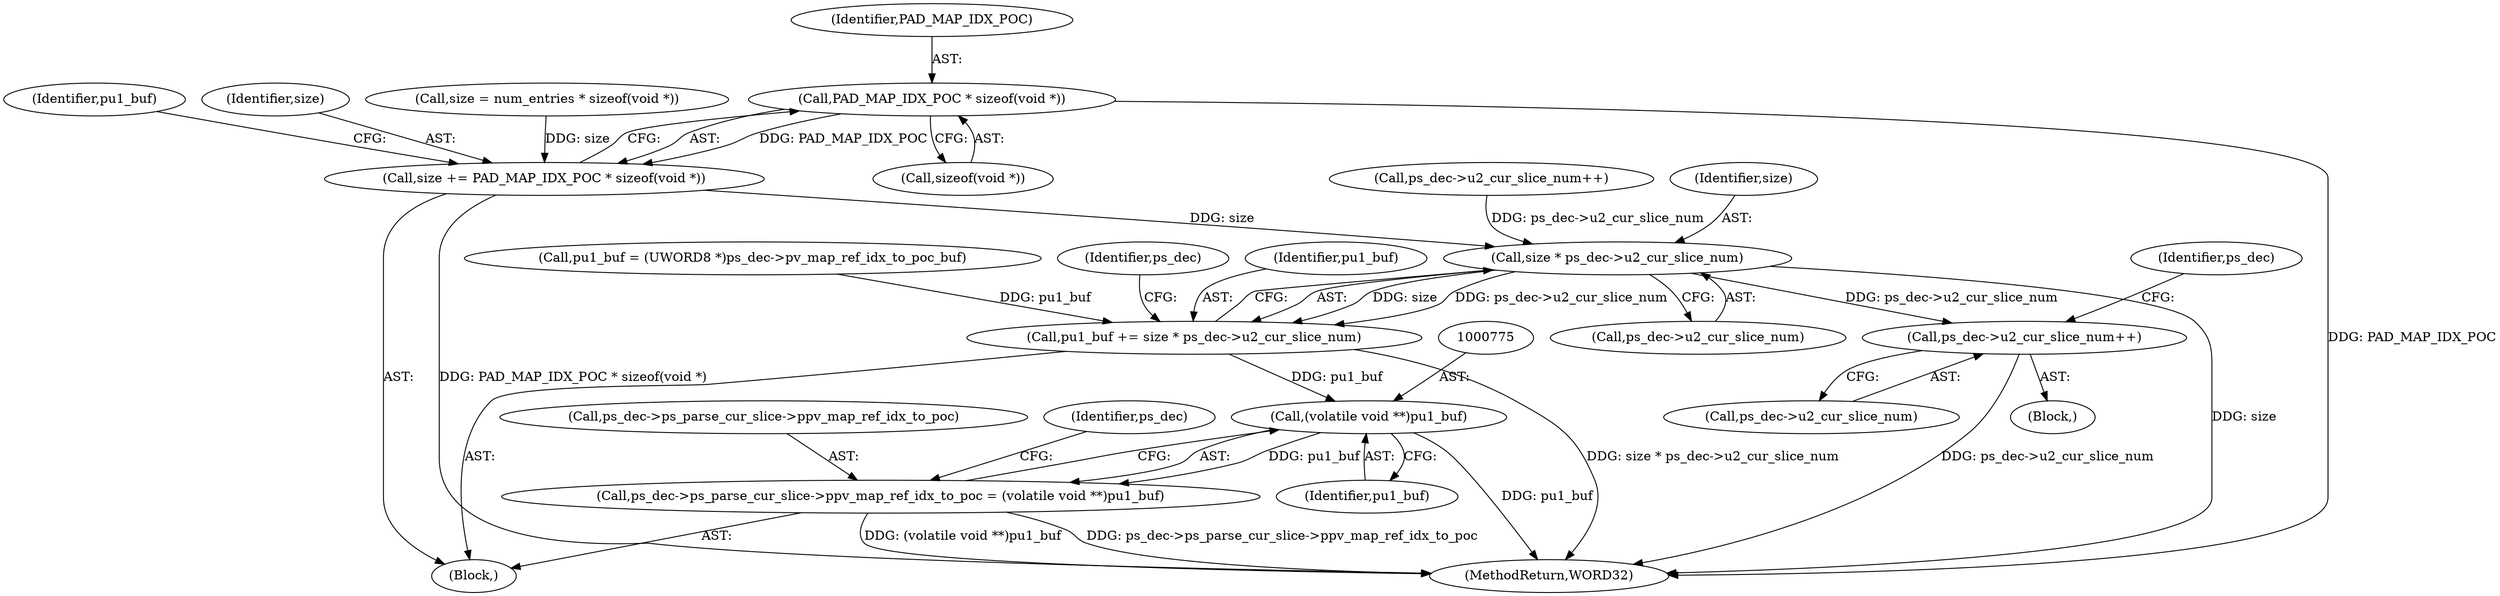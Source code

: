 digraph "0_Android_4a524d3a8ae9aa20c36430008e6bd429443f8f1d_1@API" {
"1000750" [label="(Call,PAD_MAP_IDX_POC * sizeof(void *))"];
"1000748" [label="(Call,size += PAD_MAP_IDX_POC * sizeof(void *))"];
"1000763" [label="(Call,size * ps_dec->u2_cur_slice_num)"];
"1000761" [label="(Call,pu1_buf += size * ps_dec->u2_cur_slice_num)"];
"1000774" [label="(Call,(volatile void **)pu1_buf)"];
"1000768" [label="(Call,ps_dec->ps_parse_cur_slice->ppv_map_ref_idx_to_poc = (volatile void **)pu1_buf)"];
"1001236" [label="(Call,ps_dec->u2_cur_slice_num++)"];
"1000752" [label="(Call,sizeof(void *))"];
"1000761" [label="(Call,pu1_buf += size * ps_dec->u2_cur_slice_num)"];
"1001236" [label="(Call,ps_dec->u2_cur_slice_num++)"];
"1001243" [label="(Identifier,ps_dec)"];
"1000748" [label="(Call,size += PAD_MAP_IDX_POC * sizeof(void *))"];
"1001284" [label="(MethodReturn,WORD32)"];
"1000769" [label="(Call,ps_dec->ps_parse_cur_slice->ppv_map_ref_idx_to_poc)"];
"1000722" [label="(Block,)"];
"1000750" [label="(Call,PAD_MAP_IDX_POC * sizeof(void *))"];
"1000768" [label="(Call,ps_dec->ps_parse_cur_slice->ppv_map_ref_idx_to_poc = (volatile void **)pu1_buf)"];
"1000780" [label="(Identifier,ps_dec)"];
"1000754" [label="(Call,pu1_buf = (UWORD8 *)ps_dec->pv_map_ref_idx_to_poc_buf)"];
"1000776" [label="(Identifier,pu1_buf)"];
"1000755" [label="(Identifier,pu1_buf)"];
"1000765" [label="(Call,ps_dec->u2_cur_slice_num)"];
"1000771" [label="(Identifier,ps_dec)"];
"1000687" [label="(Call,ps_dec->u2_cur_slice_num++)"];
"1001237" [label="(Call,ps_dec->u2_cur_slice_num)"];
"1000762" [label="(Identifier,pu1_buf)"];
"1000764" [label="(Identifier,size)"];
"1000749" [label="(Identifier,size)"];
"1000774" [label="(Call,(volatile void **)pu1_buf)"];
"1000763" [label="(Call,size * ps_dec->u2_cur_slice_num)"];
"1000742" [label="(Call,size = num_entries * sizeof(void *))"];
"1000751" [label="(Identifier,PAD_MAP_IDX_POC)"];
"1000136" [label="(Block,)"];
"1000750" -> "1000748"  [label="AST: "];
"1000750" -> "1000752"  [label="CFG: "];
"1000751" -> "1000750"  [label="AST: "];
"1000752" -> "1000750"  [label="AST: "];
"1000748" -> "1000750"  [label="CFG: "];
"1000750" -> "1001284"  [label="DDG: PAD_MAP_IDX_POC"];
"1000750" -> "1000748"  [label="DDG: PAD_MAP_IDX_POC"];
"1000748" -> "1000722"  [label="AST: "];
"1000749" -> "1000748"  [label="AST: "];
"1000755" -> "1000748"  [label="CFG: "];
"1000748" -> "1001284"  [label="DDG: PAD_MAP_IDX_POC * sizeof(void *)"];
"1000742" -> "1000748"  [label="DDG: size"];
"1000748" -> "1000763"  [label="DDG: size"];
"1000763" -> "1000761"  [label="AST: "];
"1000763" -> "1000765"  [label="CFG: "];
"1000764" -> "1000763"  [label="AST: "];
"1000765" -> "1000763"  [label="AST: "];
"1000761" -> "1000763"  [label="CFG: "];
"1000763" -> "1001284"  [label="DDG: size"];
"1000763" -> "1000761"  [label="DDG: size"];
"1000763" -> "1000761"  [label="DDG: ps_dec->u2_cur_slice_num"];
"1000687" -> "1000763"  [label="DDG: ps_dec->u2_cur_slice_num"];
"1000763" -> "1001236"  [label="DDG: ps_dec->u2_cur_slice_num"];
"1000761" -> "1000722"  [label="AST: "];
"1000762" -> "1000761"  [label="AST: "];
"1000771" -> "1000761"  [label="CFG: "];
"1000761" -> "1001284"  [label="DDG: size * ps_dec->u2_cur_slice_num"];
"1000754" -> "1000761"  [label="DDG: pu1_buf"];
"1000761" -> "1000774"  [label="DDG: pu1_buf"];
"1000774" -> "1000768"  [label="AST: "];
"1000774" -> "1000776"  [label="CFG: "];
"1000775" -> "1000774"  [label="AST: "];
"1000776" -> "1000774"  [label="AST: "];
"1000768" -> "1000774"  [label="CFG: "];
"1000774" -> "1001284"  [label="DDG: pu1_buf"];
"1000774" -> "1000768"  [label="DDG: pu1_buf"];
"1000768" -> "1000722"  [label="AST: "];
"1000769" -> "1000768"  [label="AST: "];
"1000780" -> "1000768"  [label="CFG: "];
"1000768" -> "1001284"  [label="DDG: ps_dec->ps_parse_cur_slice->ppv_map_ref_idx_to_poc"];
"1000768" -> "1001284"  [label="DDG: (volatile void **)pu1_buf"];
"1001236" -> "1000136"  [label="AST: "];
"1001236" -> "1001237"  [label="CFG: "];
"1001237" -> "1001236"  [label="AST: "];
"1001243" -> "1001236"  [label="CFG: "];
"1001236" -> "1001284"  [label="DDG: ps_dec->u2_cur_slice_num"];
}
